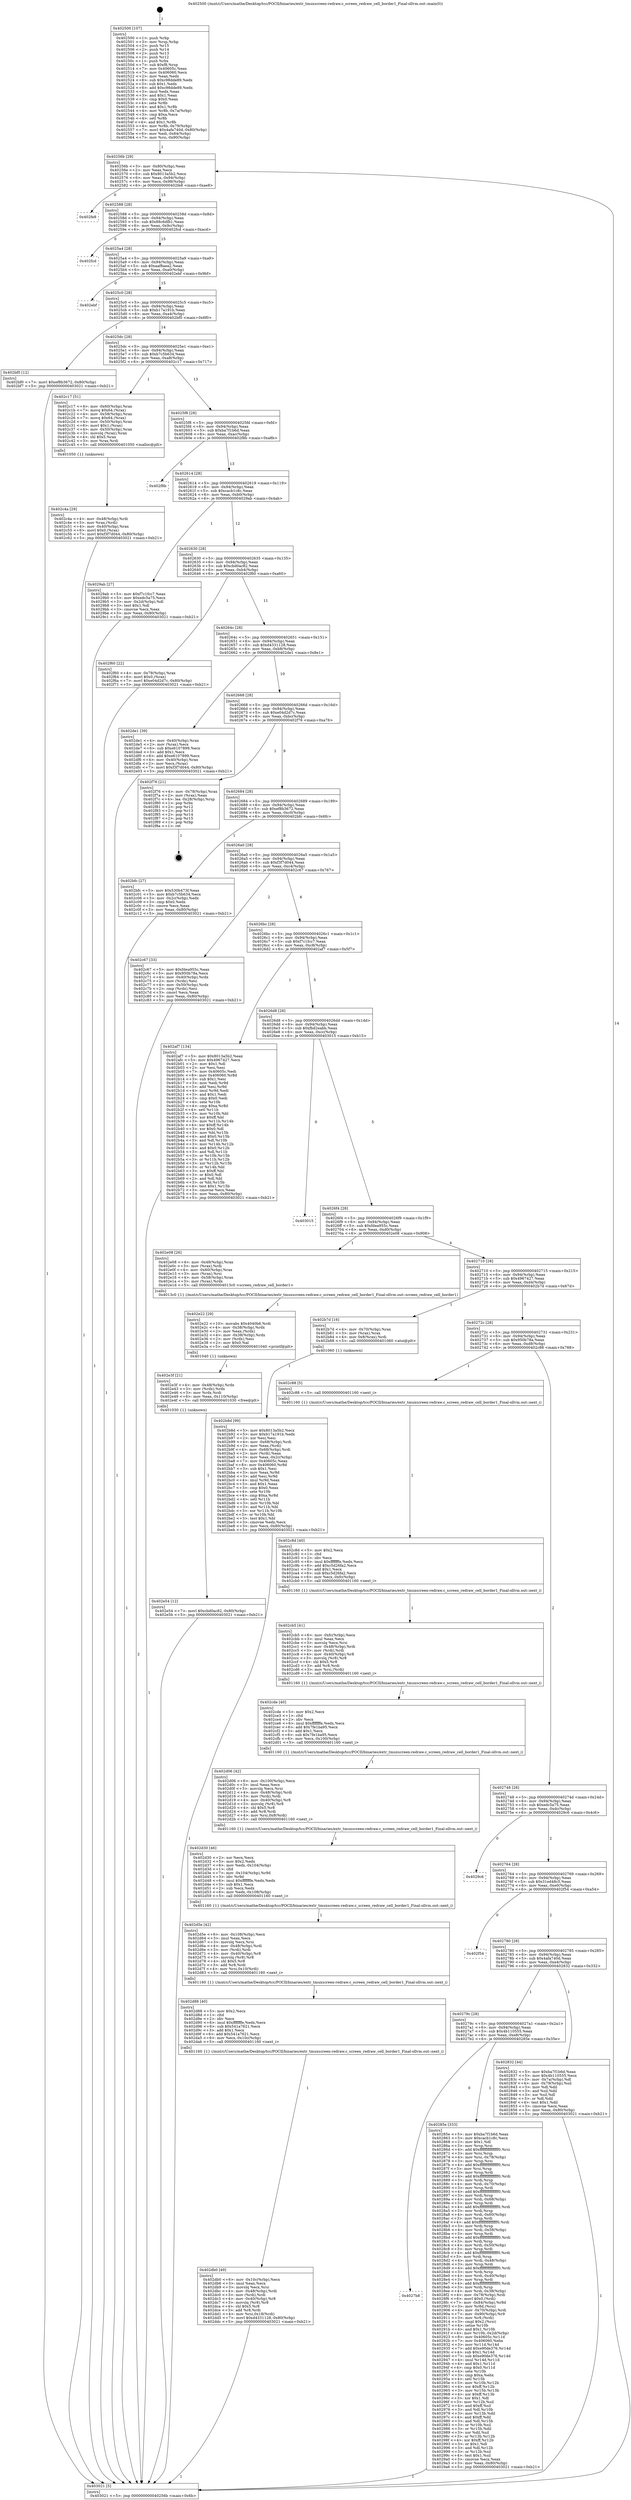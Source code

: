 digraph "0x402500" {
  label = "0x402500 (/mnt/c/Users/mathe/Desktop/tcc/POCII/binaries/extr_tmuxscreen-redraw.c_screen_redraw_cell_border1_Final-ollvm.out::main(0))"
  labelloc = "t"
  node[shape=record]

  Entry [label="",width=0.3,height=0.3,shape=circle,fillcolor=black,style=filled]
  "0x40256b" [label="{
     0x40256b [29]\l
     | [instrs]\l
     &nbsp;&nbsp;0x40256b \<+3\>: mov -0x80(%rbp),%eax\l
     &nbsp;&nbsp;0x40256e \<+2\>: mov %eax,%ecx\l
     &nbsp;&nbsp;0x402570 \<+6\>: sub $0x8013a5b2,%ecx\l
     &nbsp;&nbsp;0x402576 \<+6\>: mov %eax,-0x94(%rbp)\l
     &nbsp;&nbsp;0x40257c \<+6\>: mov %ecx,-0x98(%rbp)\l
     &nbsp;&nbsp;0x402582 \<+6\>: je 0000000000402fe8 \<main+0xae8\>\l
  }"]
  "0x402fe8" [label="{
     0x402fe8\l
  }", style=dashed]
  "0x402588" [label="{
     0x402588 [28]\l
     | [instrs]\l
     &nbsp;&nbsp;0x402588 \<+5\>: jmp 000000000040258d \<main+0x8d\>\l
     &nbsp;&nbsp;0x40258d \<+6\>: mov -0x94(%rbp),%eax\l
     &nbsp;&nbsp;0x402593 \<+5\>: sub $0x88c6dfb1,%eax\l
     &nbsp;&nbsp;0x402598 \<+6\>: mov %eax,-0x9c(%rbp)\l
     &nbsp;&nbsp;0x40259e \<+6\>: je 0000000000402fcd \<main+0xacd\>\l
  }"]
  Exit [label="",width=0.3,height=0.3,shape=circle,fillcolor=black,style=filled,peripheries=2]
  "0x402fcd" [label="{
     0x402fcd\l
  }", style=dashed]
  "0x4025a4" [label="{
     0x4025a4 [28]\l
     | [instrs]\l
     &nbsp;&nbsp;0x4025a4 \<+5\>: jmp 00000000004025a9 \<main+0xa9\>\l
     &nbsp;&nbsp;0x4025a9 \<+6\>: mov -0x94(%rbp),%eax\l
     &nbsp;&nbsp;0x4025af \<+5\>: sub $0xaaf8aea2,%eax\l
     &nbsp;&nbsp;0x4025b4 \<+6\>: mov %eax,-0xa0(%rbp)\l
     &nbsp;&nbsp;0x4025ba \<+6\>: je 0000000000402ebf \<main+0x9bf\>\l
  }"]
  "0x402e54" [label="{
     0x402e54 [12]\l
     | [instrs]\l
     &nbsp;&nbsp;0x402e54 \<+7\>: movl $0xcbd0ac82,-0x80(%rbp)\l
     &nbsp;&nbsp;0x402e5b \<+5\>: jmp 0000000000403021 \<main+0xb21\>\l
  }"]
  "0x402ebf" [label="{
     0x402ebf\l
  }", style=dashed]
  "0x4025c0" [label="{
     0x4025c0 [28]\l
     | [instrs]\l
     &nbsp;&nbsp;0x4025c0 \<+5\>: jmp 00000000004025c5 \<main+0xc5\>\l
     &nbsp;&nbsp;0x4025c5 \<+6\>: mov -0x94(%rbp),%eax\l
     &nbsp;&nbsp;0x4025cb \<+5\>: sub $0xb17a191b,%eax\l
     &nbsp;&nbsp;0x4025d0 \<+6\>: mov %eax,-0xa4(%rbp)\l
     &nbsp;&nbsp;0x4025d6 \<+6\>: je 0000000000402bf0 \<main+0x6f0\>\l
  }"]
  "0x402e3f" [label="{
     0x402e3f [21]\l
     | [instrs]\l
     &nbsp;&nbsp;0x402e3f \<+4\>: mov -0x48(%rbp),%rdx\l
     &nbsp;&nbsp;0x402e43 \<+3\>: mov (%rdx),%rdx\l
     &nbsp;&nbsp;0x402e46 \<+3\>: mov %rdx,%rdi\l
     &nbsp;&nbsp;0x402e49 \<+6\>: mov %eax,-0x110(%rbp)\l
     &nbsp;&nbsp;0x402e4f \<+5\>: call 0000000000401030 \<free@plt\>\l
     | [calls]\l
     &nbsp;&nbsp;0x401030 \{1\} (unknown)\l
  }"]
  "0x402bf0" [label="{
     0x402bf0 [12]\l
     | [instrs]\l
     &nbsp;&nbsp;0x402bf0 \<+7\>: movl $0xef8b3672,-0x80(%rbp)\l
     &nbsp;&nbsp;0x402bf7 \<+5\>: jmp 0000000000403021 \<main+0xb21\>\l
  }"]
  "0x4025dc" [label="{
     0x4025dc [28]\l
     | [instrs]\l
     &nbsp;&nbsp;0x4025dc \<+5\>: jmp 00000000004025e1 \<main+0xe1\>\l
     &nbsp;&nbsp;0x4025e1 \<+6\>: mov -0x94(%rbp),%eax\l
     &nbsp;&nbsp;0x4025e7 \<+5\>: sub $0xb7c5b634,%eax\l
     &nbsp;&nbsp;0x4025ec \<+6\>: mov %eax,-0xa8(%rbp)\l
     &nbsp;&nbsp;0x4025f2 \<+6\>: je 0000000000402c17 \<main+0x717\>\l
  }"]
  "0x402e22" [label="{
     0x402e22 [29]\l
     | [instrs]\l
     &nbsp;&nbsp;0x402e22 \<+10\>: movabs $0x4040b6,%rdi\l
     &nbsp;&nbsp;0x402e2c \<+4\>: mov -0x38(%rbp),%rdx\l
     &nbsp;&nbsp;0x402e30 \<+2\>: mov %eax,(%rdx)\l
     &nbsp;&nbsp;0x402e32 \<+4\>: mov -0x38(%rbp),%rdx\l
     &nbsp;&nbsp;0x402e36 \<+2\>: mov (%rdx),%esi\l
     &nbsp;&nbsp;0x402e38 \<+2\>: mov $0x0,%al\l
     &nbsp;&nbsp;0x402e3a \<+5\>: call 0000000000401040 \<printf@plt\>\l
     | [calls]\l
     &nbsp;&nbsp;0x401040 \{1\} (unknown)\l
  }"]
  "0x402c17" [label="{
     0x402c17 [51]\l
     | [instrs]\l
     &nbsp;&nbsp;0x402c17 \<+4\>: mov -0x60(%rbp),%rax\l
     &nbsp;&nbsp;0x402c1b \<+7\>: movq $0x64,(%rax)\l
     &nbsp;&nbsp;0x402c22 \<+4\>: mov -0x58(%rbp),%rax\l
     &nbsp;&nbsp;0x402c26 \<+7\>: movq $0x64,(%rax)\l
     &nbsp;&nbsp;0x402c2d \<+4\>: mov -0x50(%rbp),%rax\l
     &nbsp;&nbsp;0x402c31 \<+6\>: movl $0x1,(%rax)\l
     &nbsp;&nbsp;0x402c37 \<+4\>: mov -0x50(%rbp),%rax\l
     &nbsp;&nbsp;0x402c3b \<+3\>: movslq (%rax),%rax\l
     &nbsp;&nbsp;0x402c3e \<+4\>: shl $0x5,%rax\l
     &nbsp;&nbsp;0x402c42 \<+3\>: mov %rax,%rdi\l
     &nbsp;&nbsp;0x402c45 \<+5\>: call 0000000000401050 \<malloc@plt\>\l
     | [calls]\l
     &nbsp;&nbsp;0x401050 \{1\} (unknown)\l
  }"]
  "0x4025f8" [label="{
     0x4025f8 [28]\l
     | [instrs]\l
     &nbsp;&nbsp;0x4025f8 \<+5\>: jmp 00000000004025fd \<main+0xfd\>\l
     &nbsp;&nbsp;0x4025fd \<+6\>: mov -0x94(%rbp),%eax\l
     &nbsp;&nbsp;0x402603 \<+5\>: sub $0xba7f1b6d,%eax\l
     &nbsp;&nbsp;0x402608 \<+6\>: mov %eax,-0xac(%rbp)\l
     &nbsp;&nbsp;0x40260e \<+6\>: je 0000000000402f8b \<main+0xa8b\>\l
  }"]
  "0x402db0" [label="{
     0x402db0 [49]\l
     | [instrs]\l
     &nbsp;&nbsp;0x402db0 \<+6\>: mov -0x10c(%rbp),%ecx\l
     &nbsp;&nbsp;0x402db6 \<+3\>: imul %eax,%ecx\l
     &nbsp;&nbsp;0x402db9 \<+3\>: movslq %ecx,%rsi\l
     &nbsp;&nbsp;0x402dbc \<+4\>: mov -0x48(%rbp),%rdi\l
     &nbsp;&nbsp;0x402dc0 \<+3\>: mov (%rdi),%rdi\l
     &nbsp;&nbsp;0x402dc3 \<+4\>: mov -0x40(%rbp),%r8\l
     &nbsp;&nbsp;0x402dc7 \<+3\>: movslq (%r8),%r8\l
     &nbsp;&nbsp;0x402dca \<+4\>: shl $0x5,%r8\l
     &nbsp;&nbsp;0x402dce \<+3\>: add %r8,%rdi\l
     &nbsp;&nbsp;0x402dd1 \<+4\>: mov %rsi,0x18(%rdi)\l
     &nbsp;&nbsp;0x402dd5 \<+7\>: movl $0xd4331128,-0x80(%rbp)\l
     &nbsp;&nbsp;0x402ddc \<+5\>: jmp 0000000000403021 \<main+0xb21\>\l
  }"]
  "0x402f8b" [label="{
     0x402f8b\l
  }", style=dashed]
  "0x402614" [label="{
     0x402614 [28]\l
     | [instrs]\l
     &nbsp;&nbsp;0x402614 \<+5\>: jmp 0000000000402619 \<main+0x119\>\l
     &nbsp;&nbsp;0x402619 \<+6\>: mov -0x94(%rbp),%eax\l
     &nbsp;&nbsp;0x40261f \<+5\>: sub $0xcacb1c8c,%eax\l
     &nbsp;&nbsp;0x402624 \<+6\>: mov %eax,-0xb0(%rbp)\l
     &nbsp;&nbsp;0x40262a \<+6\>: je 00000000004029ab \<main+0x4ab\>\l
  }"]
  "0x402d88" [label="{
     0x402d88 [40]\l
     | [instrs]\l
     &nbsp;&nbsp;0x402d88 \<+5\>: mov $0x2,%ecx\l
     &nbsp;&nbsp;0x402d8d \<+1\>: cltd\l
     &nbsp;&nbsp;0x402d8e \<+2\>: idiv %ecx\l
     &nbsp;&nbsp;0x402d90 \<+6\>: imul $0xfffffffe,%edx,%ecx\l
     &nbsp;&nbsp;0x402d96 \<+6\>: sub $0x541a7621,%ecx\l
     &nbsp;&nbsp;0x402d9c \<+3\>: add $0x1,%ecx\l
     &nbsp;&nbsp;0x402d9f \<+6\>: add $0x541a7621,%ecx\l
     &nbsp;&nbsp;0x402da5 \<+6\>: mov %ecx,-0x10c(%rbp)\l
     &nbsp;&nbsp;0x402dab \<+5\>: call 0000000000401160 \<next_i\>\l
     | [calls]\l
     &nbsp;&nbsp;0x401160 \{1\} (/mnt/c/Users/mathe/Desktop/tcc/POCII/binaries/extr_tmuxscreen-redraw.c_screen_redraw_cell_border1_Final-ollvm.out::next_i)\l
  }"]
  "0x4029ab" [label="{
     0x4029ab [27]\l
     | [instrs]\l
     &nbsp;&nbsp;0x4029ab \<+5\>: mov $0xf7c1fcc7,%eax\l
     &nbsp;&nbsp;0x4029b0 \<+5\>: mov $0xedc5a75,%ecx\l
     &nbsp;&nbsp;0x4029b5 \<+3\>: mov -0x2d(%rbp),%dl\l
     &nbsp;&nbsp;0x4029b8 \<+3\>: test $0x1,%dl\l
     &nbsp;&nbsp;0x4029bb \<+3\>: cmovne %ecx,%eax\l
     &nbsp;&nbsp;0x4029be \<+3\>: mov %eax,-0x80(%rbp)\l
     &nbsp;&nbsp;0x4029c1 \<+5\>: jmp 0000000000403021 \<main+0xb21\>\l
  }"]
  "0x402630" [label="{
     0x402630 [28]\l
     | [instrs]\l
     &nbsp;&nbsp;0x402630 \<+5\>: jmp 0000000000402635 \<main+0x135\>\l
     &nbsp;&nbsp;0x402635 \<+6\>: mov -0x94(%rbp),%eax\l
     &nbsp;&nbsp;0x40263b \<+5\>: sub $0xcbd0ac82,%eax\l
     &nbsp;&nbsp;0x402640 \<+6\>: mov %eax,-0xb4(%rbp)\l
     &nbsp;&nbsp;0x402646 \<+6\>: je 0000000000402f60 \<main+0xa60\>\l
  }"]
  "0x402d5e" [label="{
     0x402d5e [42]\l
     | [instrs]\l
     &nbsp;&nbsp;0x402d5e \<+6\>: mov -0x108(%rbp),%ecx\l
     &nbsp;&nbsp;0x402d64 \<+3\>: imul %eax,%ecx\l
     &nbsp;&nbsp;0x402d67 \<+3\>: movslq %ecx,%rsi\l
     &nbsp;&nbsp;0x402d6a \<+4\>: mov -0x48(%rbp),%rdi\l
     &nbsp;&nbsp;0x402d6e \<+3\>: mov (%rdi),%rdi\l
     &nbsp;&nbsp;0x402d71 \<+4\>: mov -0x40(%rbp),%r8\l
     &nbsp;&nbsp;0x402d75 \<+3\>: movslq (%r8),%r8\l
     &nbsp;&nbsp;0x402d78 \<+4\>: shl $0x5,%r8\l
     &nbsp;&nbsp;0x402d7c \<+3\>: add %r8,%rdi\l
     &nbsp;&nbsp;0x402d7f \<+4\>: mov %rsi,0x10(%rdi)\l
     &nbsp;&nbsp;0x402d83 \<+5\>: call 0000000000401160 \<next_i\>\l
     | [calls]\l
     &nbsp;&nbsp;0x401160 \{1\} (/mnt/c/Users/mathe/Desktop/tcc/POCII/binaries/extr_tmuxscreen-redraw.c_screen_redraw_cell_border1_Final-ollvm.out::next_i)\l
  }"]
  "0x402f60" [label="{
     0x402f60 [22]\l
     | [instrs]\l
     &nbsp;&nbsp;0x402f60 \<+4\>: mov -0x78(%rbp),%rax\l
     &nbsp;&nbsp;0x402f64 \<+6\>: movl $0x0,(%rax)\l
     &nbsp;&nbsp;0x402f6a \<+7\>: movl $0xe04d2d7c,-0x80(%rbp)\l
     &nbsp;&nbsp;0x402f71 \<+5\>: jmp 0000000000403021 \<main+0xb21\>\l
  }"]
  "0x40264c" [label="{
     0x40264c [28]\l
     | [instrs]\l
     &nbsp;&nbsp;0x40264c \<+5\>: jmp 0000000000402651 \<main+0x151\>\l
     &nbsp;&nbsp;0x402651 \<+6\>: mov -0x94(%rbp),%eax\l
     &nbsp;&nbsp;0x402657 \<+5\>: sub $0xd4331128,%eax\l
     &nbsp;&nbsp;0x40265c \<+6\>: mov %eax,-0xb8(%rbp)\l
     &nbsp;&nbsp;0x402662 \<+6\>: je 0000000000402de1 \<main+0x8e1\>\l
  }"]
  "0x402d30" [label="{
     0x402d30 [46]\l
     | [instrs]\l
     &nbsp;&nbsp;0x402d30 \<+2\>: xor %ecx,%ecx\l
     &nbsp;&nbsp;0x402d32 \<+5\>: mov $0x2,%edx\l
     &nbsp;&nbsp;0x402d37 \<+6\>: mov %edx,-0x104(%rbp)\l
     &nbsp;&nbsp;0x402d3d \<+1\>: cltd\l
     &nbsp;&nbsp;0x402d3e \<+7\>: mov -0x104(%rbp),%r9d\l
     &nbsp;&nbsp;0x402d45 \<+3\>: idiv %r9d\l
     &nbsp;&nbsp;0x402d48 \<+6\>: imul $0xfffffffe,%edx,%edx\l
     &nbsp;&nbsp;0x402d4e \<+3\>: sub $0x1,%ecx\l
     &nbsp;&nbsp;0x402d51 \<+2\>: sub %ecx,%edx\l
     &nbsp;&nbsp;0x402d53 \<+6\>: mov %edx,-0x108(%rbp)\l
     &nbsp;&nbsp;0x402d59 \<+5\>: call 0000000000401160 \<next_i\>\l
     | [calls]\l
     &nbsp;&nbsp;0x401160 \{1\} (/mnt/c/Users/mathe/Desktop/tcc/POCII/binaries/extr_tmuxscreen-redraw.c_screen_redraw_cell_border1_Final-ollvm.out::next_i)\l
  }"]
  "0x402de1" [label="{
     0x402de1 [39]\l
     | [instrs]\l
     &nbsp;&nbsp;0x402de1 \<+4\>: mov -0x40(%rbp),%rax\l
     &nbsp;&nbsp;0x402de5 \<+2\>: mov (%rax),%ecx\l
     &nbsp;&nbsp;0x402de7 \<+6\>: sub $0xe6107899,%ecx\l
     &nbsp;&nbsp;0x402ded \<+3\>: add $0x1,%ecx\l
     &nbsp;&nbsp;0x402df0 \<+6\>: add $0xe6107899,%ecx\l
     &nbsp;&nbsp;0x402df6 \<+4\>: mov -0x40(%rbp),%rax\l
     &nbsp;&nbsp;0x402dfa \<+2\>: mov %ecx,(%rax)\l
     &nbsp;&nbsp;0x402dfc \<+7\>: movl $0xf3f7d044,-0x80(%rbp)\l
     &nbsp;&nbsp;0x402e03 \<+5\>: jmp 0000000000403021 \<main+0xb21\>\l
  }"]
  "0x402668" [label="{
     0x402668 [28]\l
     | [instrs]\l
     &nbsp;&nbsp;0x402668 \<+5\>: jmp 000000000040266d \<main+0x16d\>\l
     &nbsp;&nbsp;0x40266d \<+6\>: mov -0x94(%rbp),%eax\l
     &nbsp;&nbsp;0x402673 \<+5\>: sub $0xe04d2d7c,%eax\l
     &nbsp;&nbsp;0x402678 \<+6\>: mov %eax,-0xbc(%rbp)\l
     &nbsp;&nbsp;0x40267e \<+6\>: je 0000000000402f76 \<main+0xa76\>\l
  }"]
  "0x402d06" [label="{
     0x402d06 [42]\l
     | [instrs]\l
     &nbsp;&nbsp;0x402d06 \<+6\>: mov -0x100(%rbp),%ecx\l
     &nbsp;&nbsp;0x402d0c \<+3\>: imul %eax,%ecx\l
     &nbsp;&nbsp;0x402d0f \<+3\>: movslq %ecx,%rsi\l
     &nbsp;&nbsp;0x402d12 \<+4\>: mov -0x48(%rbp),%rdi\l
     &nbsp;&nbsp;0x402d16 \<+3\>: mov (%rdi),%rdi\l
     &nbsp;&nbsp;0x402d19 \<+4\>: mov -0x40(%rbp),%r8\l
     &nbsp;&nbsp;0x402d1d \<+3\>: movslq (%r8),%r8\l
     &nbsp;&nbsp;0x402d20 \<+4\>: shl $0x5,%r8\l
     &nbsp;&nbsp;0x402d24 \<+3\>: add %r8,%rdi\l
     &nbsp;&nbsp;0x402d27 \<+4\>: mov %rsi,0x8(%rdi)\l
     &nbsp;&nbsp;0x402d2b \<+5\>: call 0000000000401160 \<next_i\>\l
     | [calls]\l
     &nbsp;&nbsp;0x401160 \{1\} (/mnt/c/Users/mathe/Desktop/tcc/POCII/binaries/extr_tmuxscreen-redraw.c_screen_redraw_cell_border1_Final-ollvm.out::next_i)\l
  }"]
  "0x402f76" [label="{
     0x402f76 [21]\l
     | [instrs]\l
     &nbsp;&nbsp;0x402f76 \<+4\>: mov -0x78(%rbp),%rax\l
     &nbsp;&nbsp;0x402f7a \<+2\>: mov (%rax),%eax\l
     &nbsp;&nbsp;0x402f7c \<+4\>: lea -0x28(%rbp),%rsp\l
     &nbsp;&nbsp;0x402f80 \<+1\>: pop %rbx\l
     &nbsp;&nbsp;0x402f81 \<+2\>: pop %r12\l
     &nbsp;&nbsp;0x402f83 \<+2\>: pop %r13\l
     &nbsp;&nbsp;0x402f85 \<+2\>: pop %r14\l
     &nbsp;&nbsp;0x402f87 \<+2\>: pop %r15\l
     &nbsp;&nbsp;0x402f89 \<+1\>: pop %rbp\l
     &nbsp;&nbsp;0x402f8a \<+1\>: ret\l
  }"]
  "0x402684" [label="{
     0x402684 [28]\l
     | [instrs]\l
     &nbsp;&nbsp;0x402684 \<+5\>: jmp 0000000000402689 \<main+0x189\>\l
     &nbsp;&nbsp;0x402689 \<+6\>: mov -0x94(%rbp),%eax\l
     &nbsp;&nbsp;0x40268f \<+5\>: sub $0xef8b3672,%eax\l
     &nbsp;&nbsp;0x402694 \<+6\>: mov %eax,-0xc0(%rbp)\l
     &nbsp;&nbsp;0x40269a \<+6\>: je 0000000000402bfc \<main+0x6fc\>\l
  }"]
  "0x402cde" [label="{
     0x402cde [40]\l
     | [instrs]\l
     &nbsp;&nbsp;0x402cde \<+5\>: mov $0x2,%ecx\l
     &nbsp;&nbsp;0x402ce3 \<+1\>: cltd\l
     &nbsp;&nbsp;0x402ce4 \<+2\>: idiv %ecx\l
     &nbsp;&nbsp;0x402ce6 \<+6\>: imul $0xfffffffe,%edx,%ecx\l
     &nbsp;&nbsp;0x402cec \<+6\>: add $0x7fe1ba95,%ecx\l
     &nbsp;&nbsp;0x402cf2 \<+3\>: add $0x1,%ecx\l
     &nbsp;&nbsp;0x402cf5 \<+6\>: sub $0x7fe1ba95,%ecx\l
     &nbsp;&nbsp;0x402cfb \<+6\>: mov %ecx,-0x100(%rbp)\l
     &nbsp;&nbsp;0x402d01 \<+5\>: call 0000000000401160 \<next_i\>\l
     | [calls]\l
     &nbsp;&nbsp;0x401160 \{1\} (/mnt/c/Users/mathe/Desktop/tcc/POCII/binaries/extr_tmuxscreen-redraw.c_screen_redraw_cell_border1_Final-ollvm.out::next_i)\l
  }"]
  "0x402bfc" [label="{
     0x402bfc [27]\l
     | [instrs]\l
     &nbsp;&nbsp;0x402bfc \<+5\>: mov $0x530b473f,%eax\l
     &nbsp;&nbsp;0x402c01 \<+5\>: mov $0xb7c5b634,%ecx\l
     &nbsp;&nbsp;0x402c06 \<+3\>: mov -0x2c(%rbp),%edx\l
     &nbsp;&nbsp;0x402c09 \<+3\>: cmp $0x0,%edx\l
     &nbsp;&nbsp;0x402c0c \<+3\>: cmove %ecx,%eax\l
     &nbsp;&nbsp;0x402c0f \<+3\>: mov %eax,-0x80(%rbp)\l
     &nbsp;&nbsp;0x402c12 \<+5\>: jmp 0000000000403021 \<main+0xb21\>\l
  }"]
  "0x4026a0" [label="{
     0x4026a0 [28]\l
     | [instrs]\l
     &nbsp;&nbsp;0x4026a0 \<+5\>: jmp 00000000004026a5 \<main+0x1a5\>\l
     &nbsp;&nbsp;0x4026a5 \<+6\>: mov -0x94(%rbp),%eax\l
     &nbsp;&nbsp;0x4026ab \<+5\>: sub $0xf3f7d044,%eax\l
     &nbsp;&nbsp;0x4026b0 \<+6\>: mov %eax,-0xc4(%rbp)\l
     &nbsp;&nbsp;0x4026b6 \<+6\>: je 0000000000402c67 \<main+0x767\>\l
  }"]
  "0x402cb5" [label="{
     0x402cb5 [41]\l
     | [instrs]\l
     &nbsp;&nbsp;0x402cb5 \<+6\>: mov -0xfc(%rbp),%ecx\l
     &nbsp;&nbsp;0x402cbb \<+3\>: imul %eax,%ecx\l
     &nbsp;&nbsp;0x402cbe \<+3\>: movslq %ecx,%rsi\l
     &nbsp;&nbsp;0x402cc1 \<+4\>: mov -0x48(%rbp),%rdi\l
     &nbsp;&nbsp;0x402cc5 \<+3\>: mov (%rdi),%rdi\l
     &nbsp;&nbsp;0x402cc8 \<+4\>: mov -0x40(%rbp),%r8\l
     &nbsp;&nbsp;0x402ccc \<+3\>: movslq (%r8),%r8\l
     &nbsp;&nbsp;0x402ccf \<+4\>: shl $0x5,%r8\l
     &nbsp;&nbsp;0x402cd3 \<+3\>: add %r8,%rdi\l
     &nbsp;&nbsp;0x402cd6 \<+3\>: mov %rsi,(%rdi)\l
     &nbsp;&nbsp;0x402cd9 \<+5\>: call 0000000000401160 \<next_i\>\l
     | [calls]\l
     &nbsp;&nbsp;0x401160 \{1\} (/mnt/c/Users/mathe/Desktop/tcc/POCII/binaries/extr_tmuxscreen-redraw.c_screen_redraw_cell_border1_Final-ollvm.out::next_i)\l
  }"]
  "0x402c67" [label="{
     0x402c67 [33]\l
     | [instrs]\l
     &nbsp;&nbsp;0x402c67 \<+5\>: mov $0xfdea955c,%eax\l
     &nbsp;&nbsp;0x402c6c \<+5\>: mov $0x950b78a,%ecx\l
     &nbsp;&nbsp;0x402c71 \<+4\>: mov -0x40(%rbp),%rdx\l
     &nbsp;&nbsp;0x402c75 \<+2\>: mov (%rdx),%esi\l
     &nbsp;&nbsp;0x402c77 \<+4\>: mov -0x50(%rbp),%rdx\l
     &nbsp;&nbsp;0x402c7b \<+2\>: cmp (%rdx),%esi\l
     &nbsp;&nbsp;0x402c7d \<+3\>: cmovl %ecx,%eax\l
     &nbsp;&nbsp;0x402c80 \<+3\>: mov %eax,-0x80(%rbp)\l
     &nbsp;&nbsp;0x402c83 \<+5\>: jmp 0000000000403021 \<main+0xb21\>\l
  }"]
  "0x4026bc" [label="{
     0x4026bc [28]\l
     | [instrs]\l
     &nbsp;&nbsp;0x4026bc \<+5\>: jmp 00000000004026c1 \<main+0x1c1\>\l
     &nbsp;&nbsp;0x4026c1 \<+6\>: mov -0x94(%rbp),%eax\l
     &nbsp;&nbsp;0x4026c7 \<+5\>: sub $0xf7c1fcc7,%eax\l
     &nbsp;&nbsp;0x4026cc \<+6\>: mov %eax,-0xc8(%rbp)\l
     &nbsp;&nbsp;0x4026d2 \<+6\>: je 0000000000402af7 \<main+0x5f7\>\l
  }"]
  "0x402c8d" [label="{
     0x402c8d [40]\l
     | [instrs]\l
     &nbsp;&nbsp;0x402c8d \<+5\>: mov $0x2,%ecx\l
     &nbsp;&nbsp;0x402c92 \<+1\>: cltd\l
     &nbsp;&nbsp;0x402c93 \<+2\>: idiv %ecx\l
     &nbsp;&nbsp;0x402c95 \<+6\>: imul $0xfffffffe,%edx,%ecx\l
     &nbsp;&nbsp;0x402c9b \<+6\>: add $0xc5d26fa2,%ecx\l
     &nbsp;&nbsp;0x402ca1 \<+3\>: add $0x1,%ecx\l
     &nbsp;&nbsp;0x402ca4 \<+6\>: sub $0xc5d26fa2,%ecx\l
     &nbsp;&nbsp;0x402caa \<+6\>: mov %ecx,-0xfc(%rbp)\l
     &nbsp;&nbsp;0x402cb0 \<+5\>: call 0000000000401160 \<next_i\>\l
     | [calls]\l
     &nbsp;&nbsp;0x401160 \{1\} (/mnt/c/Users/mathe/Desktop/tcc/POCII/binaries/extr_tmuxscreen-redraw.c_screen_redraw_cell_border1_Final-ollvm.out::next_i)\l
  }"]
  "0x402af7" [label="{
     0x402af7 [134]\l
     | [instrs]\l
     &nbsp;&nbsp;0x402af7 \<+5\>: mov $0x8013a5b2,%eax\l
     &nbsp;&nbsp;0x402afc \<+5\>: mov $0x4967427,%ecx\l
     &nbsp;&nbsp;0x402b01 \<+2\>: mov $0x1,%dl\l
     &nbsp;&nbsp;0x402b03 \<+2\>: xor %esi,%esi\l
     &nbsp;&nbsp;0x402b05 \<+7\>: mov 0x40605c,%edi\l
     &nbsp;&nbsp;0x402b0c \<+8\>: mov 0x406060,%r8d\l
     &nbsp;&nbsp;0x402b14 \<+3\>: sub $0x1,%esi\l
     &nbsp;&nbsp;0x402b17 \<+3\>: mov %edi,%r9d\l
     &nbsp;&nbsp;0x402b1a \<+3\>: add %esi,%r9d\l
     &nbsp;&nbsp;0x402b1d \<+4\>: imul %r9d,%edi\l
     &nbsp;&nbsp;0x402b21 \<+3\>: and $0x1,%edi\l
     &nbsp;&nbsp;0x402b24 \<+3\>: cmp $0x0,%edi\l
     &nbsp;&nbsp;0x402b27 \<+4\>: sete %r10b\l
     &nbsp;&nbsp;0x402b2b \<+4\>: cmp $0xa,%r8d\l
     &nbsp;&nbsp;0x402b2f \<+4\>: setl %r11b\l
     &nbsp;&nbsp;0x402b33 \<+3\>: mov %r10b,%bl\l
     &nbsp;&nbsp;0x402b36 \<+3\>: xor $0xff,%bl\l
     &nbsp;&nbsp;0x402b39 \<+3\>: mov %r11b,%r14b\l
     &nbsp;&nbsp;0x402b3c \<+4\>: xor $0xff,%r14b\l
     &nbsp;&nbsp;0x402b40 \<+3\>: xor $0x0,%dl\l
     &nbsp;&nbsp;0x402b43 \<+3\>: mov %bl,%r15b\l
     &nbsp;&nbsp;0x402b46 \<+4\>: and $0x0,%r15b\l
     &nbsp;&nbsp;0x402b4a \<+3\>: and %dl,%r10b\l
     &nbsp;&nbsp;0x402b4d \<+3\>: mov %r14b,%r12b\l
     &nbsp;&nbsp;0x402b50 \<+4\>: and $0x0,%r12b\l
     &nbsp;&nbsp;0x402b54 \<+3\>: and %dl,%r11b\l
     &nbsp;&nbsp;0x402b57 \<+3\>: or %r10b,%r15b\l
     &nbsp;&nbsp;0x402b5a \<+3\>: or %r11b,%r12b\l
     &nbsp;&nbsp;0x402b5d \<+3\>: xor %r12b,%r15b\l
     &nbsp;&nbsp;0x402b60 \<+3\>: or %r14b,%bl\l
     &nbsp;&nbsp;0x402b63 \<+3\>: xor $0xff,%bl\l
     &nbsp;&nbsp;0x402b66 \<+3\>: or $0x0,%dl\l
     &nbsp;&nbsp;0x402b69 \<+2\>: and %dl,%bl\l
     &nbsp;&nbsp;0x402b6b \<+3\>: or %bl,%r15b\l
     &nbsp;&nbsp;0x402b6e \<+4\>: test $0x1,%r15b\l
     &nbsp;&nbsp;0x402b72 \<+3\>: cmovne %ecx,%eax\l
     &nbsp;&nbsp;0x402b75 \<+3\>: mov %eax,-0x80(%rbp)\l
     &nbsp;&nbsp;0x402b78 \<+5\>: jmp 0000000000403021 \<main+0xb21\>\l
  }"]
  "0x4026d8" [label="{
     0x4026d8 [28]\l
     | [instrs]\l
     &nbsp;&nbsp;0x4026d8 \<+5\>: jmp 00000000004026dd \<main+0x1dd\>\l
     &nbsp;&nbsp;0x4026dd \<+6\>: mov -0x94(%rbp),%eax\l
     &nbsp;&nbsp;0x4026e3 \<+5\>: sub $0xfbd2eabb,%eax\l
     &nbsp;&nbsp;0x4026e8 \<+6\>: mov %eax,-0xcc(%rbp)\l
     &nbsp;&nbsp;0x4026ee \<+6\>: je 0000000000403015 \<main+0xb15\>\l
  }"]
  "0x402c4a" [label="{
     0x402c4a [29]\l
     | [instrs]\l
     &nbsp;&nbsp;0x402c4a \<+4\>: mov -0x48(%rbp),%rdi\l
     &nbsp;&nbsp;0x402c4e \<+3\>: mov %rax,(%rdi)\l
     &nbsp;&nbsp;0x402c51 \<+4\>: mov -0x40(%rbp),%rax\l
     &nbsp;&nbsp;0x402c55 \<+6\>: movl $0x0,(%rax)\l
     &nbsp;&nbsp;0x402c5b \<+7\>: movl $0xf3f7d044,-0x80(%rbp)\l
     &nbsp;&nbsp;0x402c62 \<+5\>: jmp 0000000000403021 \<main+0xb21\>\l
  }"]
  "0x403015" [label="{
     0x403015\l
  }", style=dashed]
  "0x4026f4" [label="{
     0x4026f4 [28]\l
     | [instrs]\l
     &nbsp;&nbsp;0x4026f4 \<+5\>: jmp 00000000004026f9 \<main+0x1f9\>\l
     &nbsp;&nbsp;0x4026f9 \<+6\>: mov -0x94(%rbp),%eax\l
     &nbsp;&nbsp;0x4026ff \<+5\>: sub $0xfdea955c,%eax\l
     &nbsp;&nbsp;0x402704 \<+6\>: mov %eax,-0xd0(%rbp)\l
     &nbsp;&nbsp;0x40270a \<+6\>: je 0000000000402e08 \<main+0x908\>\l
  }"]
  "0x402b8d" [label="{
     0x402b8d [99]\l
     | [instrs]\l
     &nbsp;&nbsp;0x402b8d \<+5\>: mov $0x8013a5b2,%ecx\l
     &nbsp;&nbsp;0x402b92 \<+5\>: mov $0xb17a191b,%edx\l
     &nbsp;&nbsp;0x402b97 \<+2\>: xor %esi,%esi\l
     &nbsp;&nbsp;0x402b99 \<+4\>: mov -0x68(%rbp),%rdi\l
     &nbsp;&nbsp;0x402b9d \<+2\>: mov %eax,(%rdi)\l
     &nbsp;&nbsp;0x402b9f \<+4\>: mov -0x68(%rbp),%rdi\l
     &nbsp;&nbsp;0x402ba3 \<+2\>: mov (%rdi),%eax\l
     &nbsp;&nbsp;0x402ba5 \<+3\>: mov %eax,-0x2c(%rbp)\l
     &nbsp;&nbsp;0x402ba8 \<+7\>: mov 0x40605c,%eax\l
     &nbsp;&nbsp;0x402baf \<+8\>: mov 0x406060,%r8d\l
     &nbsp;&nbsp;0x402bb7 \<+3\>: sub $0x1,%esi\l
     &nbsp;&nbsp;0x402bba \<+3\>: mov %eax,%r9d\l
     &nbsp;&nbsp;0x402bbd \<+3\>: add %esi,%r9d\l
     &nbsp;&nbsp;0x402bc0 \<+4\>: imul %r9d,%eax\l
     &nbsp;&nbsp;0x402bc4 \<+3\>: and $0x1,%eax\l
     &nbsp;&nbsp;0x402bc7 \<+3\>: cmp $0x0,%eax\l
     &nbsp;&nbsp;0x402bca \<+4\>: sete %r10b\l
     &nbsp;&nbsp;0x402bce \<+4\>: cmp $0xa,%r8d\l
     &nbsp;&nbsp;0x402bd2 \<+4\>: setl %r11b\l
     &nbsp;&nbsp;0x402bd6 \<+3\>: mov %r10b,%bl\l
     &nbsp;&nbsp;0x402bd9 \<+3\>: and %r11b,%bl\l
     &nbsp;&nbsp;0x402bdc \<+3\>: xor %r11b,%r10b\l
     &nbsp;&nbsp;0x402bdf \<+3\>: or %r10b,%bl\l
     &nbsp;&nbsp;0x402be2 \<+3\>: test $0x1,%bl\l
     &nbsp;&nbsp;0x402be5 \<+3\>: cmovne %edx,%ecx\l
     &nbsp;&nbsp;0x402be8 \<+3\>: mov %ecx,-0x80(%rbp)\l
     &nbsp;&nbsp;0x402beb \<+5\>: jmp 0000000000403021 \<main+0xb21\>\l
  }"]
  "0x402e08" [label="{
     0x402e08 [26]\l
     | [instrs]\l
     &nbsp;&nbsp;0x402e08 \<+4\>: mov -0x48(%rbp),%rax\l
     &nbsp;&nbsp;0x402e0c \<+3\>: mov (%rax),%rdi\l
     &nbsp;&nbsp;0x402e0f \<+4\>: mov -0x60(%rbp),%rax\l
     &nbsp;&nbsp;0x402e13 \<+3\>: mov (%rax),%rsi\l
     &nbsp;&nbsp;0x402e16 \<+4\>: mov -0x58(%rbp),%rax\l
     &nbsp;&nbsp;0x402e1a \<+3\>: mov (%rax),%rdx\l
     &nbsp;&nbsp;0x402e1d \<+5\>: call 00000000004013c0 \<screen_redraw_cell_border1\>\l
     | [calls]\l
     &nbsp;&nbsp;0x4013c0 \{1\} (/mnt/c/Users/mathe/Desktop/tcc/POCII/binaries/extr_tmuxscreen-redraw.c_screen_redraw_cell_border1_Final-ollvm.out::screen_redraw_cell_border1)\l
  }"]
  "0x402710" [label="{
     0x402710 [28]\l
     | [instrs]\l
     &nbsp;&nbsp;0x402710 \<+5\>: jmp 0000000000402715 \<main+0x215\>\l
     &nbsp;&nbsp;0x402715 \<+6\>: mov -0x94(%rbp),%eax\l
     &nbsp;&nbsp;0x40271b \<+5\>: sub $0x4967427,%eax\l
     &nbsp;&nbsp;0x402720 \<+6\>: mov %eax,-0xd4(%rbp)\l
     &nbsp;&nbsp;0x402726 \<+6\>: je 0000000000402b7d \<main+0x67d\>\l
  }"]
  "0x4027b8" [label="{
     0x4027b8\l
  }", style=dashed]
  "0x402b7d" [label="{
     0x402b7d [16]\l
     | [instrs]\l
     &nbsp;&nbsp;0x402b7d \<+4\>: mov -0x70(%rbp),%rax\l
     &nbsp;&nbsp;0x402b81 \<+3\>: mov (%rax),%rax\l
     &nbsp;&nbsp;0x402b84 \<+4\>: mov 0x8(%rax),%rdi\l
     &nbsp;&nbsp;0x402b88 \<+5\>: call 0000000000401060 \<atoi@plt\>\l
     | [calls]\l
     &nbsp;&nbsp;0x401060 \{1\} (unknown)\l
  }"]
  "0x40272c" [label="{
     0x40272c [28]\l
     | [instrs]\l
     &nbsp;&nbsp;0x40272c \<+5\>: jmp 0000000000402731 \<main+0x231\>\l
     &nbsp;&nbsp;0x402731 \<+6\>: mov -0x94(%rbp),%eax\l
     &nbsp;&nbsp;0x402737 \<+5\>: sub $0x950b78a,%eax\l
     &nbsp;&nbsp;0x40273c \<+6\>: mov %eax,-0xd8(%rbp)\l
     &nbsp;&nbsp;0x402742 \<+6\>: je 0000000000402c88 \<main+0x788\>\l
  }"]
  "0x40285e" [label="{
     0x40285e [333]\l
     | [instrs]\l
     &nbsp;&nbsp;0x40285e \<+5\>: mov $0xba7f1b6d,%eax\l
     &nbsp;&nbsp;0x402863 \<+5\>: mov $0xcacb1c8c,%ecx\l
     &nbsp;&nbsp;0x402868 \<+2\>: mov $0x1,%dl\l
     &nbsp;&nbsp;0x40286a \<+3\>: mov %rsp,%rsi\l
     &nbsp;&nbsp;0x40286d \<+4\>: add $0xfffffffffffffff0,%rsi\l
     &nbsp;&nbsp;0x402871 \<+3\>: mov %rsi,%rsp\l
     &nbsp;&nbsp;0x402874 \<+4\>: mov %rsi,-0x78(%rbp)\l
     &nbsp;&nbsp;0x402878 \<+3\>: mov %rsp,%rsi\l
     &nbsp;&nbsp;0x40287b \<+4\>: add $0xfffffffffffffff0,%rsi\l
     &nbsp;&nbsp;0x40287f \<+3\>: mov %rsi,%rsp\l
     &nbsp;&nbsp;0x402882 \<+3\>: mov %rsp,%rdi\l
     &nbsp;&nbsp;0x402885 \<+4\>: add $0xfffffffffffffff0,%rdi\l
     &nbsp;&nbsp;0x402889 \<+3\>: mov %rdi,%rsp\l
     &nbsp;&nbsp;0x40288c \<+4\>: mov %rdi,-0x70(%rbp)\l
     &nbsp;&nbsp;0x402890 \<+3\>: mov %rsp,%rdi\l
     &nbsp;&nbsp;0x402893 \<+4\>: add $0xfffffffffffffff0,%rdi\l
     &nbsp;&nbsp;0x402897 \<+3\>: mov %rdi,%rsp\l
     &nbsp;&nbsp;0x40289a \<+4\>: mov %rdi,-0x68(%rbp)\l
     &nbsp;&nbsp;0x40289e \<+3\>: mov %rsp,%rdi\l
     &nbsp;&nbsp;0x4028a1 \<+4\>: add $0xfffffffffffffff0,%rdi\l
     &nbsp;&nbsp;0x4028a5 \<+3\>: mov %rdi,%rsp\l
     &nbsp;&nbsp;0x4028a8 \<+4\>: mov %rdi,-0x60(%rbp)\l
     &nbsp;&nbsp;0x4028ac \<+3\>: mov %rsp,%rdi\l
     &nbsp;&nbsp;0x4028af \<+4\>: add $0xfffffffffffffff0,%rdi\l
     &nbsp;&nbsp;0x4028b3 \<+3\>: mov %rdi,%rsp\l
     &nbsp;&nbsp;0x4028b6 \<+4\>: mov %rdi,-0x58(%rbp)\l
     &nbsp;&nbsp;0x4028ba \<+3\>: mov %rsp,%rdi\l
     &nbsp;&nbsp;0x4028bd \<+4\>: add $0xfffffffffffffff0,%rdi\l
     &nbsp;&nbsp;0x4028c1 \<+3\>: mov %rdi,%rsp\l
     &nbsp;&nbsp;0x4028c4 \<+4\>: mov %rdi,-0x50(%rbp)\l
     &nbsp;&nbsp;0x4028c8 \<+3\>: mov %rsp,%rdi\l
     &nbsp;&nbsp;0x4028cb \<+4\>: add $0xfffffffffffffff0,%rdi\l
     &nbsp;&nbsp;0x4028cf \<+3\>: mov %rdi,%rsp\l
     &nbsp;&nbsp;0x4028d2 \<+4\>: mov %rdi,-0x48(%rbp)\l
     &nbsp;&nbsp;0x4028d6 \<+3\>: mov %rsp,%rdi\l
     &nbsp;&nbsp;0x4028d9 \<+4\>: add $0xfffffffffffffff0,%rdi\l
     &nbsp;&nbsp;0x4028dd \<+3\>: mov %rdi,%rsp\l
     &nbsp;&nbsp;0x4028e0 \<+4\>: mov %rdi,-0x40(%rbp)\l
     &nbsp;&nbsp;0x4028e4 \<+3\>: mov %rsp,%rdi\l
     &nbsp;&nbsp;0x4028e7 \<+4\>: add $0xfffffffffffffff0,%rdi\l
     &nbsp;&nbsp;0x4028eb \<+3\>: mov %rdi,%rsp\l
     &nbsp;&nbsp;0x4028ee \<+4\>: mov %rdi,-0x38(%rbp)\l
     &nbsp;&nbsp;0x4028f2 \<+4\>: mov -0x78(%rbp),%rdi\l
     &nbsp;&nbsp;0x4028f6 \<+6\>: movl $0x0,(%rdi)\l
     &nbsp;&nbsp;0x4028fc \<+7\>: mov -0x84(%rbp),%r8d\l
     &nbsp;&nbsp;0x402903 \<+3\>: mov %r8d,(%rsi)\l
     &nbsp;&nbsp;0x402906 \<+4\>: mov -0x70(%rbp),%rdi\l
     &nbsp;&nbsp;0x40290a \<+7\>: mov -0x90(%rbp),%r9\l
     &nbsp;&nbsp;0x402911 \<+3\>: mov %r9,(%rdi)\l
     &nbsp;&nbsp;0x402914 \<+3\>: cmpl $0x2,(%rsi)\l
     &nbsp;&nbsp;0x402917 \<+4\>: setne %r10b\l
     &nbsp;&nbsp;0x40291b \<+4\>: and $0x1,%r10b\l
     &nbsp;&nbsp;0x40291f \<+4\>: mov %r10b,-0x2d(%rbp)\l
     &nbsp;&nbsp;0x402923 \<+8\>: mov 0x40605c,%r11d\l
     &nbsp;&nbsp;0x40292b \<+7\>: mov 0x406060,%ebx\l
     &nbsp;&nbsp;0x402932 \<+3\>: mov %r11d,%r14d\l
     &nbsp;&nbsp;0x402935 \<+7\>: add $0xe90de376,%r14d\l
     &nbsp;&nbsp;0x40293c \<+4\>: sub $0x1,%r14d\l
     &nbsp;&nbsp;0x402940 \<+7\>: sub $0xe90de376,%r14d\l
     &nbsp;&nbsp;0x402947 \<+4\>: imul %r14d,%r11d\l
     &nbsp;&nbsp;0x40294b \<+4\>: and $0x1,%r11d\l
     &nbsp;&nbsp;0x40294f \<+4\>: cmp $0x0,%r11d\l
     &nbsp;&nbsp;0x402953 \<+4\>: sete %r10b\l
     &nbsp;&nbsp;0x402957 \<+3\>: cmp $0xa,%ebx\l
     &nbsp;&nbsp;0x40295a \<+4\>: setl %r15b\l
     &nbsp;&nbsp;0x40295e \<+3\>: mov %r10b,%r12b\l
     &nbsp;&nbsp;0x402961 \<+4\>: xor $0xff,%r12b\l
     &nbsp;&nbsp;0x402965 \<+3\>: mov %r15b,%r13b\l
     &nbsp;&nbsp;0x402968 \<+4\>: xor $0xff,%r13b\l
     &nbsp;&nbsp;0x40296c \<+3\>: xor $0x1,%dl\l
     &nbsp;&nbsp;0x40296f \<+3\>: mov %r12b,%sil\l
     &nbsp;&nbsp;0x402972 \<+4\>: and $0xff,%sil\l
     &nbsp;&nbsp;0x402976 \<+3\>: and %dl,%r10b\l
     &nbsp;&nbsp;0x402979 \<+3\>: mov %r13b,%dil\l
     &nbsp;&nbsp;0x40297c \<+4\>: and $0xff,%dil\l
     &nbsp;&nbsp;0x402980 \<+3\>: and %dl,%r15b\l
     &nbsp;&nbsp;0x402983 \<+3\>: or %r10b,%sil\l
     &nbsp;&nbsp;0x402986 \<+3\>: or %r15b,%dil\l
     &nbsp;&nbsp;0x402989 \<+3\>: xor %dil,%sil\l
     &nbsp;&nbsp;0x40298c \<+3\>: or %r13b,%r12b\l
     &nbsp;&nbsp;0x40298f \<+4\>: xor $0xff,%r12b\l
     &nbsp;&nbsp;0x402993 \<+3\>: or $0x1,%dl\l
     &nbsp;&nbsp;0x402996 \<+3\>: and %dl,%r12b\l
     &nbsp;&nbsp;0x402999 \<+3\>: or %r12b,%sil\l
     &nbsp;&nbsp;0x40299c \<+4\>: test $0x1,%sil\l
     &nbsp;&nbsp;0x4029a0 \<+3\>: cmovne %ecx,%eax\l
     &nbsp;&nbsp;0x4029a3 \<+3\>: mov %eax,-0x80(%rbp)\l
     &nbsp;&nbsp;0x4029a6 \<+5\>: jmp 0000000000403021 \<main+0xb21\>\l
  }"]
  "0x402c88" [label="{
     0x402c88 [5]\l
     | [instrs]\l
     &nbsp;&nbsp;0x402c88 \<+5\>: call 0000000000401160 \<next_i\>\l
     | [calls]\l
     &nbsp;&nbsp;0x401160 \{1\} (/mnt/c/Users/mathe/Desktop/tcc/POCII/binaries/extr_tmuxscreen-redraw.c_screen_redraw_cell_border1_Final-ollvm.out::next_i)\l
  }"]
  "0x402748" [label="{
     0x402748 [28]\l
     | [instrs]\l
     &nbsp;&nbsp;0x402748 \<+5\>: jmp 000000000040274d \<main+0x24d\>\l
     &nbsp;&nbsp;0x40274d \<+6\>: mov -0x94(%rbp),%eax\l
     &nbsp;&nbsp;0x402753 \<+5\>: sub $0xedc5a75,%eax\l
     &nbsp;&nbsp;0x402758 \<+6\>: mov %eax,-0xdc(%rbp)\l
     &nbsp;&nbsp;0x40275e \<+6\>: je 00000000004029c6 \<main+0x4c6\>\l
  }"]
  "0x402500" [label="{
     0x402500 [107]\l
     | [instrs]\l
     &nbsp;&nbsp;0x402500 \<+1\>: push %rbp\l
     &nbsp;&nbsp;0x402501 \<+3\>: mov %rsp,%rbp\l
     &nbsp;&nbsp;0x402504 \<+2\>: push %r15\l
     &nbsp;&nbsp;0x402506 \<+2\>: push %r14\l
     &nbsp;&nbsp;0x402508 \<+2\>: push %r13\l
     &nbsp;&nbsp;0x40250a \<+2\>: push %r12\l
     &nbsp;&nbsp;0x40250c \<+1\>: push %rbx\l
     &nbsp;&nbsp;0x40250d \<+7\>: sub $0xf8,%rsp\l
     &nbsp;&nbsp;0x402514 \<+7\>: mov 0x40605c,%eax\l
     &nbsp;&nbsp;0x40251b \<+7\>: mov 0x406060,%ecx\l
     &nbsp;&nbsp;0x402522 \<+2\>: mov %eax,%edx\l
     &nbsp;&nbsp;0x402524 \<+6\>: sub $0xc98dde89,%edx\l
     &nbsp;&nbsp;0x40252a \<+3\>: sub $0x1,%edx\l
     &nbsp;&nbsp;0x40252d \<+6\>: add $0xc98dde89,%edx\l
     &nbsp;&nbsp;0x402533 \<+3\>: imul %edx,%eax\l
     &nbsp;&nbsp;0x402536 \<+3\>: and $0x1,%eax\l
     &nbsp;&nbsp;0x402539 \<+3\>: cmp $0x0,%eax\l
     &nbsp;&nbsp;0x40253c \<+4\>: sete %r8b\l
     &nbsp;&nbsp;0x402540 \<+4\>: and $0x1,%r8b\l
     &nbsp;&nbsp;0x402544 \<+4\>: mov %r8b,-0x7a(%rbp)\l
     &nbsp;&nbsp;0x402548 \<+3\>: cmp $0xa,%ecx\l
     &nbsp;&nbsp;0x40254b \<+4\>: setl %r8b\l
     &nbsp;&nbsp;0x40254f \<+4\>: and $0x1,%r8b\l
     &nbsp;&nbsp;0x402553 \<+4\>: mov %r8b,-0x79(%rbp)\l
     &nbsp;&nbsp;0x402557 \<+7\>: movl $0x4afa740d,-0x80(%rbp)\l
     &nbsp;&nbsp;0x40255e \<+6\>: mov %edi,-0x84(%rbp)\l
     &nbsp;&nbsp;0x402564 \<+7\>: mov %rsi,-0x90(%rbp)\l
  }"]
  "0x4029c6" [label="{
     0x4029c6\l
  }", style=dashed]
  "0x402764" [label="{
     0x402764 [28]\l
     | [instrs]\l
     &nbsp;&nbsp;0x402764 \<+5\>: jmp 0000000000402769 \<main+0x269\>\l
     &nbsp;&nbsp;0x402769 \<+6\>: mov -0x94(%rbp),%eax\l
     &nbsp;&nbsp;0x40276f \<+5\>: sub $0x31ed48c5,%eax\l
     &nbsp;&nbsp;0x402774 \<+6\>: mov %eax,-0xe0(%rbp)\l
     &nbsp;&nbsp;0x40277a \<+6\>: je 0000000000402f54 \<main+0xa54\>\l
  }"]
  "0x403021" [label="{
     0x403021 [5]\l
     | [instrs]\l
     &nbsp;&nbsp;0x403021 \<+5\>: jmp 000000000040256b \<main+0x6b\>\l
  }"]
  "0x402f54" [label="{
     0x402f54\l
  }", style=dashed]
  "0x402780" [label="{
     0x402780 [28]\l
     | [instrs]\l
     &nbsp;&nbsp;0x402780 \<+5\>: jmp 0000000000402785 \<main+0x285\>\l
     &nbsp;&nbsp;0x402785 \<+6\>: mov -0x94(%rbp),%eax\l
     &nbsp;&nbsp;0x40278b \<+5\>: sub $0x4afa740d,%eax\l
     &nbsp;&nbsp;0x402790 \<+6\>: mov %eax,-0xe4(%rbp)\l
     &nbsp;&nbsp;0x402796 \<+6\>: je 0000000000402832 \<main+0x332\>\l
  }"]
  "0x40279c" [label="{
     0x40279c [28]\l
     | [instrs]\l
     &nbsp;&nbsp;0x40279c \<+5\>: jmp 00000000004027a1 \<main+0x2a1\>\l
     &nbsp;&nbsp;0x4027a1 \<+6\>: mov -0x94(%rbp),%eax\l
     &nbsp;&nbsp;0x4027a7 \<+5\>: sub $0x4b110555,%eax\l
     &nbsp;&nbsp;0x4027ac \<+6\>: mov %eax,-0xe8(%rbp)\l
     &nbsp;&nbsp;0x4027b2 \<+6\>: je 000000000040285e \<main+0x35e\>\l
  }"]
  "0x402832" [label="{
     0x402832 [44]\l
     | [instrs]\l
     &nbsp;&nbsp;0x402832 \<+5\>: mov $0xba7f1b6d,%eax\l
     &nbsp;&nbsp;0x402837 \<+5\>: mov $0x4b110555,%ecx\l
     &nbsp;&nbsp;0x40283c \<+3\>: mov -0x7a(%rbp),%dl\l
     &nbsp;&nbsp;0x40283f \<+4\>: mov -0x79(%rbp),%sil\l
     &nbsp;&nbsp;0x402843 \<+3\>: mov %dl,%dil\l
     &nbsp;&nbsp;0x402846 \<+3\>: and %sil,%dil\l
     &nbsp;&nbsp;0x402849 \<+3\>: xor %sil,%dl\l
     &nbsp;&nbsp;0x40284c \<+3\>: or %dl,%dil\l
     &nbsp;&nbsp;0x40284f \<+4\>: test $0x1,%dil\l
     &nbsp;&nbsp;0x402853 \<+3\>: cmovne %ecx,%eax\l
     &nbsp;&nbsp;0x402856 \<+3\>: mov %eax,-0x80(%rbp)\l
     &nbsp;&nbsp;0x402859 \<+5\>: jmp 0000000000403021 \<main+0xb21\>\l
  }"]
  Entry -> "0x402500" [label=" 1"]
  "0x40256b" -> "0x402fe8" [label=" 0"]
  "0x40256b" -> "0x402588" [label=" 15"]
  "0x402f76" -> Exit [label=" 1"]
  "0x402588" -> "0x402fcd" [label=" 0"]
  "0x402588" -> "0x4025a4" [label=" 15"]
  "0x402f60" -> "0x403021" [label=" 1"]
  "0x4025a4" -> "0x402ebf" [label=" 0"]
  "0x4025a4" -> "0x4025c0" [label=" 15"]
  "0x402e54" -> "0x403021" [label=" 1"]
  "0x4025c0" -> "0x402bf0" [label=" 1"]
  "0x4025c0" -> "0x4025dc" [label=" 14"]
  "0x402e3f" -> "0x402e54" [label=" 1"]
  "0x4025dc" -> "0x402c17" [label=" 1"]
  "0x4025dc" -> "0x4025f8" [label=" 13"]
  "0x402e22" -> "0x402e3f" [label=" 1"]
  "0x4025f8" -> "0x402f8b" [label=" 0"]
  "0x4025f8" -> "0x402614" [label=" 13"]
  "0x402e08" -> "0x402e22" [label=" 1"]
  "0x402614" -> "0x4029ab" [label=" 1"]
  "0x402614" -> "0x402630" [label=" 12"]
  "0x402de1" -> "0x403021" [label=" 1"]
  "0x402630" -> "0x402f60" [label=" 1"]
  "0x402630" -> "0x40264c" [label=" 11"]
  "0x402db0" -> "0x403021" [label=" 1"]
  "0x40264c" -> "0x402de1" [label=" 1"]
  "0x40264c" -> "0x402668" [label=" 10"]
  "0x402d88" -> "0x402db0" [label=" 1"]
  "0x402668" -> "0x402f76" [label=" 1"]
  "0x402668" -> "0x402684" [label=" 9"]
  "0x402d5e" -> "0x402d88" [label=" 1"]
  "0x402684" -> "0x402bfc" [label=" 1"]
  "0x402684" -> "0x4026a0" [label=" 8"]
  "0x402d30" -> "0x402d5e" [label=" 1"]
  "0x4026a0" -> "0x402c67" [label=" 2"]
  "0x4026a0" -> "0x4026bc" [label=" 6"]
  "0x402d06" -> "0x402d30" [label=" 1"]
  "0x4026bc" -> "0x402af7" [label=" 1"]
  "0x4026bc" -> "0x4026d8" [label=" 5"]
  "0x402cde" -> "0x402d06" [label=" 1"]
  "0x4026d8" -> "0x403015" [label=" 0"]
  "0x4026d8" -> "0x4026f4" [label=" 5"]
  "0x402cb5" -> "0x402cde" [label=" 1"]
  "0x4026f4" -> "0x402e08" [label=" 1"]
  "0x4026f4" -> "0x402710" [label=" 4"]
  "0x402c8d" -> "0x402cb5" [label=" 1"]
  "0x402710" -> "0x402b7d" [label=" 1"]
  "0x402710" -> "0x40272c" [label=" 3"]
  "0x402c67" -> "0x403021" [label=" 2"]
  "0x40272c" -> "0x402c88" [label=" 1"]
  "0x40272c" -> "0x402748" [label=" 2"]
  "0x402c4a" -> "0x403021" [label=" 1"]
  "0x402748" -> "0x4029c6" [label=" 0"]
  "0x402748" -> "0x402764" [label=" 2"]
  "0x402bfc" -> "0x403021" [label=" 1"]
  "0x402764" -> "0x402f54" [label=" 0"]
  "0x402764" -> "0x402780" [label=" 2"]
  "0x402bf0" -> "0x403021" [label=" 1"]
  "0x402780" -> "0x402832" [label=" 1"]
  "0x402780" -> "0x40279c" [label=" 1"]
  "0x402832" -> "0x403021" [label=" 1"]
  "0x402500" -> "0x40256b" [label=" 1"]
  "0x403021" -> "0x40256b" [label=" 14"]
  "0x402c17" -> "0x402c4a" [label=" 1"]
  "0x40279c" -> "0x40285e" [label=" 1"]
  "0x40279c" -> "0x4027b8" [label=" 0"]
  "0x402c88" -> "0x402c8d" [label=" 1"]
  "0x40285e" -> "0x403021" [label=" 1"]
  "0x4029ab" -> "0x403021" [label=" 1"]
  "0x402af7" -> "0x403021" [label=" 1"]
  "0x402b7d" -> "0x402b8d" [label=" 1"]
  "0x402b8d" -> "0x403021" [label=" 1"]
}
